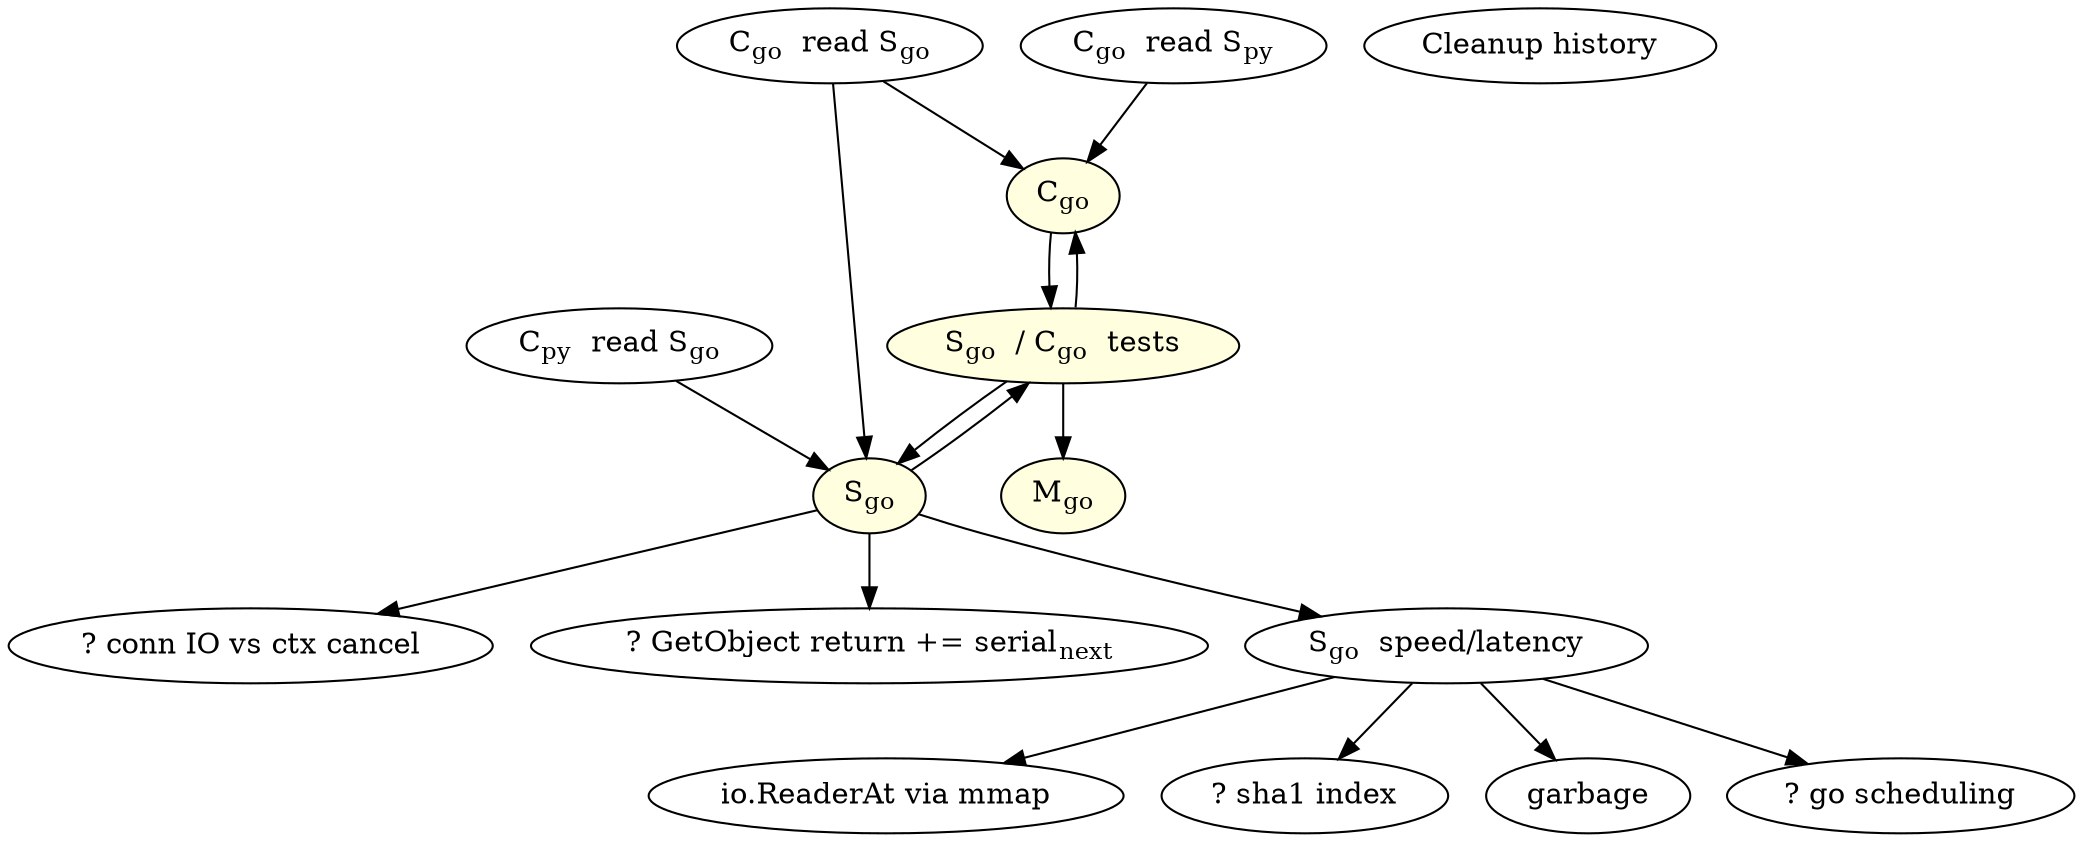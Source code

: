 digraph {
	Cgo -> SCgo_t;
	Sgo -> SCgo_t;

	SCgo_t -> Mgo;
	SCgo_t -> Sgo;
	SCgo_t -> Cgo;

	Sgo -> io_cancel;
	Sgo -> load_serial_next;
	Sgo -> Sgo_speed;

	Sgo_speed -> Mmap_go;
	Sgo_speed -> sha1_index;
	//Sgo_speed -> B_link_recv;
	Sgo_speed -> garbage;
	Sgo_speed -> gosched;

	Cpy_r_Sgo -> Sgo;
	//Cpy_r_Sgo -> Protog_fix;
	//Cpy_r_Sgo -> Cpy_patch;
	//Cpy_r_Sgo -> Mpy_vs_Sgo;

	Cgo_r_Sgo -> Cgo;
	Cgo_r_Sgo -> Sgo;		

	Cgo_r_Spy -> Cgo;
	//Cgo_r_Spy -> Protog_fix;


	Cgo		[label=<C<sub>go</sub>> style=filled fillcolor=lightyellow];
	Sgo		[label=<S<sub>go</sub>> style=filled fillcolor=lightyellow];
	Mgo		[label=<M<sub>go</sub>> style=filled fillcolor=lightyellow];
	SCgo_t		[label=<S<sub>go</sub>  / C<sub>go</sub>  tests> style=filled fillcolor=lightyellow];
	Sgo_speed	[label=<S<sub>go</sub>  speed/latency>];
	Cpy_r_Sgo	[label=<C<sub>py</sub>  read S<sub>go</sub>>];
	Cgo_r_Sgo	[label=<C<sub>go</sub>  read S<sub>go</sub>>];
	Cgo_r_Spy	[label=<C<sub>go</sub>  read S<sub>py</sub>>];
	Cleanup		[label="Cleanup history"];
	//Cpy_patch	[label=<py patch: ConnID py=go> style=filled fillcolor=lightyellow];	// C<sub>py</sub>  patch for ConnID interop. with S<sub>go</sub>>];
	Mmap_go		[label="io.ReaderAt via mmap"];
	//Protog_fix	[label="proto(go/py) compat fix" style=filled fillcolor=lightyellow];
	//Mpy_vs_Sgo	[label=<M<sub>py</sub> vs S<sub>go</sub>: try/fix> style=filled fillcolor=lightyellow];

	io_cancel		[label="? conn IO vs ctx cancel"];
	load_serial_next	[label=<? GetObject return += serial<sub>next</sub>>];

	sha1_index	[label="? sha1 index"];
	//B_link_recv	[label="Bench link.Recv1/Ask1" style=filled fillcolor=lightyellow];
	garbage		[label="garbage"];
	gosched		[label="? go scheduling"];

	//Cgo -> Cgo_tasks;
	//Cgo_tasks	[label="- talkMaster\n- update nodeTab/partTab\n- dial S on demand\n..." style=filled fillcolor=lightyellow];
}
